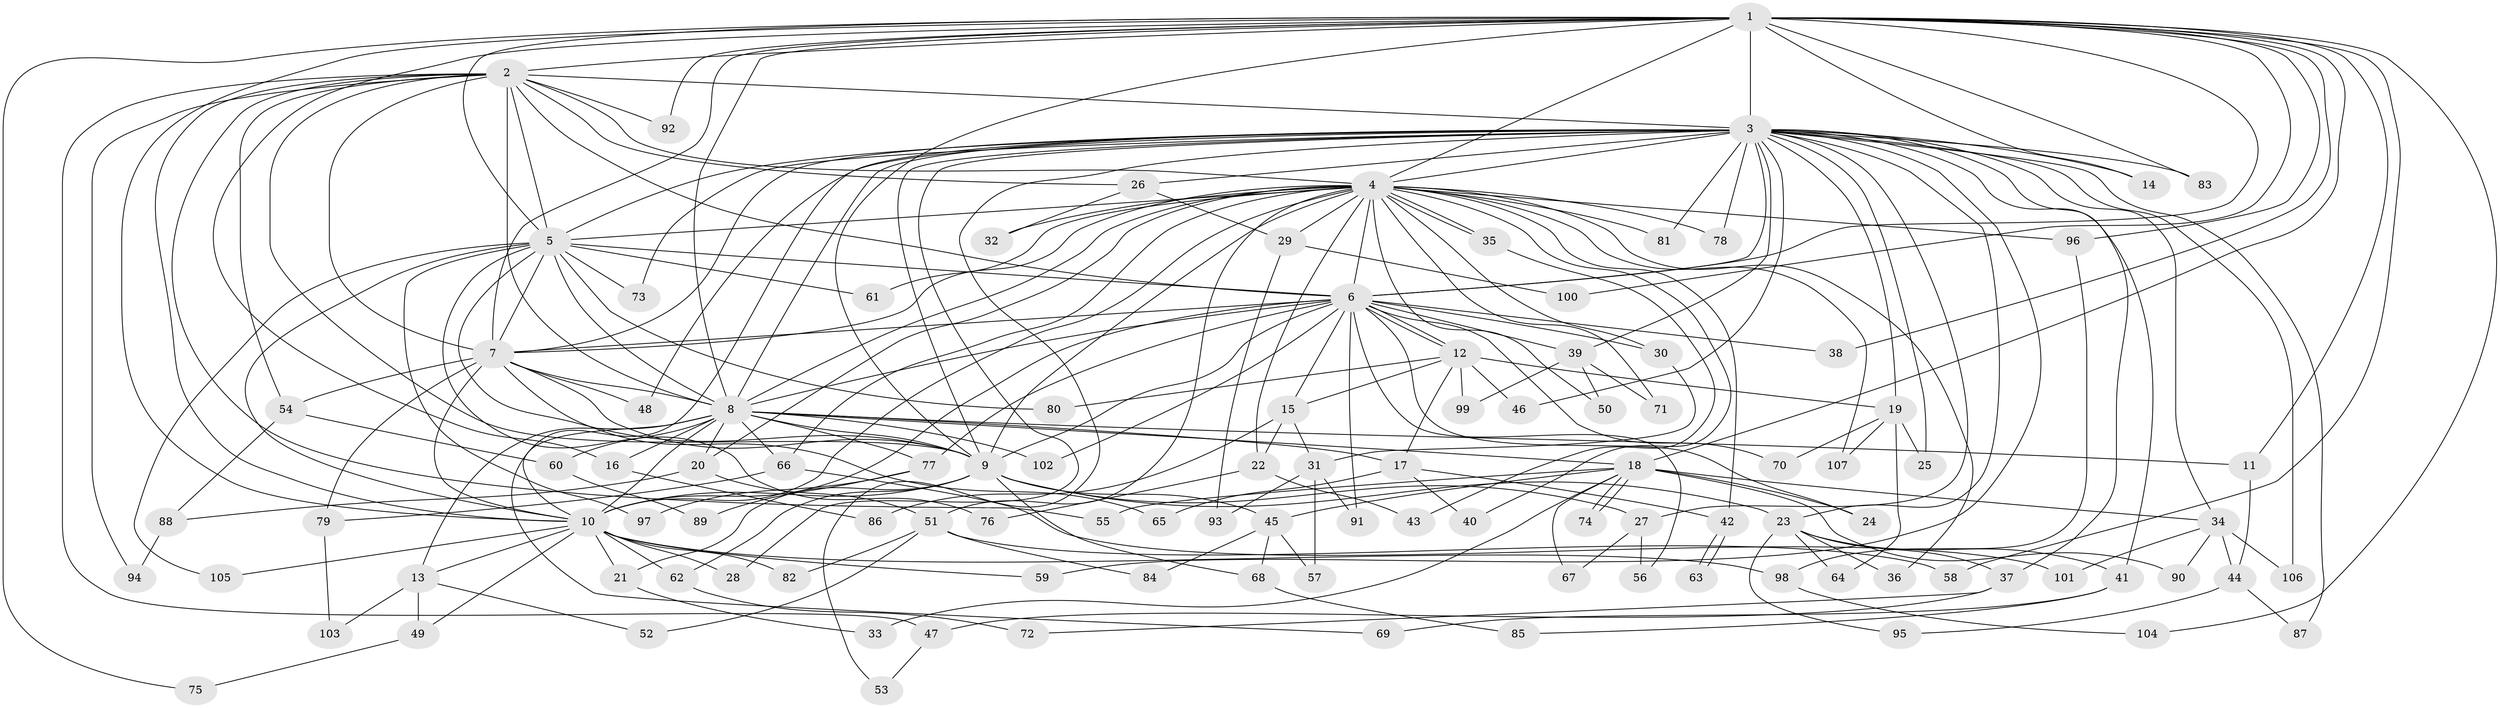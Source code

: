 // coarse degree distribution, {20: 0.02531645569620253, 17: 0.02531645569620253, 25: 0.012658227848101266, 24: 0.012658227848101266, 13: 0.012658227848101266, 22: 0.012658227848101266, 15: 0.012658227848101266, 3: 0.16455696202531644, 8: 0.012658227848101266, 5: 0.0759493670886076, 2: 0.4936708860759494, 7: 0.0379746835443038, 9: 0.012658227848101266, 6: 0.012658227848101266, 4: 0.0759493670886076}
// Generated by graph-tools (version 1.1) at 2025/41/03/06/25 10:41:38]
// undirected, 107 vertices, 239 edges
graph export_dot {
graph [start="1"]
  node [color=gray90,style=filled];
  1;
  2;
  3;
  4;
  5;
  6;
  7;
  8;
  9;
  10;
  11;
  12;
  13;
  14;
  15;
  16;
  17;
  18;
  19;
  20;
  21;
  22;
  23;
  24;
  25;
  26;
  27;
  28;
  29;
  30;
  31;
  32;
  33;
  34;
  35;
  36;
  37;
  38;
  39;
  40;
  41;
  42;
  43;
  44;
  45;
  46;
  47;
  48;
  49;
  50;
  51;
  52;
  53;
  54;
  55;
  56;
  57;
  58;
  59;
  60;
  61;
  62;
  63;
  64;
  65;
  66;
  67;
  68;
  69;
  70;
  71;
  72;
  73;
  74;
  75;
  76;
  77;
  78;
  79;
  80;
  81;
  82;
  83;
  84;
  85;
  86;
  87;
  88;
  89;
  90;
  91;
  92;
  93;
  94;
  95;
  96;
  97;
  98;
  99;
  100;
  101;
  102;
  103;
  104;
  105;
  106;
  107;
  1 -- 2;
  1 -- 3;
  1 -- 4;
  1 -- 5;
  1 -- 6;
  1 -- 7;
  1 -- 8;
  1 -- 9;
  1 -- 10;
  1 -- 11;
  1 -- 14;
  1 -- 16;
  1 -- 18;
  1 -- 38;
  1 -- 58;
  1 -- 75;
  1 -- 83;
  1 -- 92;
  1 -- 96;
  1 -- 100;
  1 -- 104;
  2 -- 3;
  2 -- 4;
  2 -- 5;
  2 -- 6;
  2 -- 7;
  2 -- 8;
  2 -- 9;
  2 -- 10;
  2 -- 26;
  2 -- 47;
  2 -- 54;
  2 -- 55;
  2 -- 92;
  2 -- 94;
  3 -- 4;
  3 -- 5;
  3 -- 6;
  3 -- 7;
  3 -- 8;
  3 -- 9;
  3 -- 10;
  3 -- 14;
  3 -- 19;
  3 -- 23;
  3 -- 25;
  3 -- 26;
  3 -- 27;
  3 -- 28;
  3 -- 34;
  3 -- 37;
  3 -- 39;
  3 -- 41;
  3 -- 46;
  3 -- 48;
  3 -- 53;
  3 -- 59;
  3 -- 73;
  3 -- 78;
  3 -- 81;
  3 -- 83;
  3 -- 87;
  3 -- 106;
  4 -- 5;
  4 -- 6;
  4 -- 7;
  4 -- 8;
  4 -- 9;
  4 -- 10;
  4 -- 20;
  4 -- 22;
  4 -- 29;
  4 -- 30;
  4 -- 32;
  4 -- 35;
  4 -- 35;
  4 -- 36;
  4 -- 40;
  4 -- 42;
  4 -- 50;
  4 -- 51;
  4 -- 61;
  4 -- 66;
  4 -- 71;
  4 -- 78;
  4 -- 81;
  4 -- 96;
  4 -- 107;
  5 -- 6;
  5 -- 7;
  5 -- 8;
  5 -- 9;
  5 -- 10;
  5 -- 61;
  5 -- 73;
  5 -- 76;
  5 -- 80;
  5 -- 97;
  5 -- 105;
  6 -- 7;
  6 -- 8;
  6 -- 9;
  6 -- 10;
  6 -- 12;
  6 -- 12;
  6 -- 15;
  6 -- 24;
  6 -- 30;
  6 -- 38;
  6 -- 39;
  6 -- 56;
  6 -- 70;
  6 -- 77;
  6 -- 91;
  6 -- 102;
  7 -- 8;
  7 -- 9;
  7 -- 10;
  7 -- 48;
  7 -- 54;
  7 -- 65;
  7 -- 79;
  8 -- 9;
  8 -- 10;
  8 -- 11;
  8 -- 13;
  8 -- 16;
  8 -- 17;
  8 -- 18;
  8 -- 20;
  8 -- 60;
  8 -- 66;
  8 -- 69;
  8 -- 77;
  8 -- 102;
  9 -- 10;
  9 -- 21;
  9 -- 23;
  9 -- 27;
  9 -- 45;
  9 -- 62;
  9 -- 68;
  10 -- 13;
  10 -- 21;
  10 -- 28;
  10 -- 49;
  10 -- 59;
  10 -- 62;
  10 -- 82;
  10 -- 98;
  10 -- 105;
  11 -- 44;
  12 -- 15;
  12 -- 17;
  12 -- 19;
  12 -- 46;
  12 -- 80;
  12 -- 99;
  13 -- 49;
  13 -- 52;
  13 -- 103;
  15 -- 22;
  15 -- 31;
  15 -- 86;
  16 -- 86;
  17 -- 40;
  17 -- 42;
  17 -- 65;
  18 -- 24;
  18 -- 33;
  18 -- 34;
  18 -- 45;
  18 -- 55;
  18 -- 67;
  18 -- 74;
  18 -- 74;
  18 -- 90;
  19 -- 25;
  19 -- 64;
  19 -- 70;
  19 -- 107;
  20 -- 51;
  20 -- 88;
  21 -- 33;
  22 -- 43;
  22 -- 76;
  23 -- 36;
  23 -- 37;
  23 -- 41;
  23 -- 64;
  23 -- 95;
  26 -- 29;
  26 -- 32;
  27 -- 56;
  27 -- 67;
  29 -- 93;
  29 -- 100;
  30 -- 31;
  31 -- 57;
  31 -- 91;
  31 -- 93;
  34 -- 44;
  34 -- 90;
  34 -- 101;
  34 -- 106;
  35 -- 43;
  37 -- 47;
  37 -- 72;
  39 -- 50;
  39 -- 71;
  39 -- 99;
  41 -- 69;
  41 -- 85;
  42 -- 63;
  42 -- 63;
  44 -- 87;
  44 -- 95;
  45 -- 57;
  45 -- 68;
  45 -- 84;
  47 -- 53;
  49 -- 75;
  51 -- 52;
  51 -- 58;
  51 -- 82;
  51 -- 84;
  54 -- 60;
  54 -- 88;
  60 -- 89;
  62 -- 72;
  66 -- 79;
  66 -- 101;
  68 -- 85;
  77 -- 89;
  77 -- 97;
  79 -- 103;
  88 -- 94;
  96 -- 98;
  98 -- 104;
}
